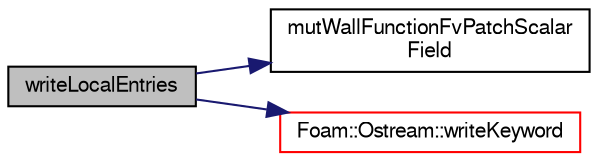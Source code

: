 digraph "writeLocalEntries"
{
  bgcolor="transparent";
  edge [fontname="FreeSans",fontsize="10",labelfontname="FreeSans",labelfontsize="10"];
  node [fontname="FreeSans",fontsize="10",shape=record];
  rankdir="LR";
  Node77 [label="writeLocalEntries",height=0.2,width=0.4,color="black", fillcolor="grey75", style="filled", fontcolor="black"];
  Node77 -> Node78 [color="midnightblue",fontsize="10",style="solid",fontname="FreeSans"];
  Node78 [label="mutWallFunctionFvPatchScalar\lField",height=0.2,width=0.4,color="black",URL="$a30722.html#af7c372f1076991d6e1a15eda8a7e0236",tooltip="Construct from patch and internal field. "];
  Node77 -> Node79 [color="midnightblue",fontsize="10",style="solid",fontname="FreeSans"];
  Node79 [label="Foam::Ostream::writeKeyword",height=0.2,width=0.4,color="red",URL="$a26238.html#a3c58b2bb9174ea3c4a5fa58095d1290e",tooltip="Write the keyword followed by an appropriate indentation. "];
}
